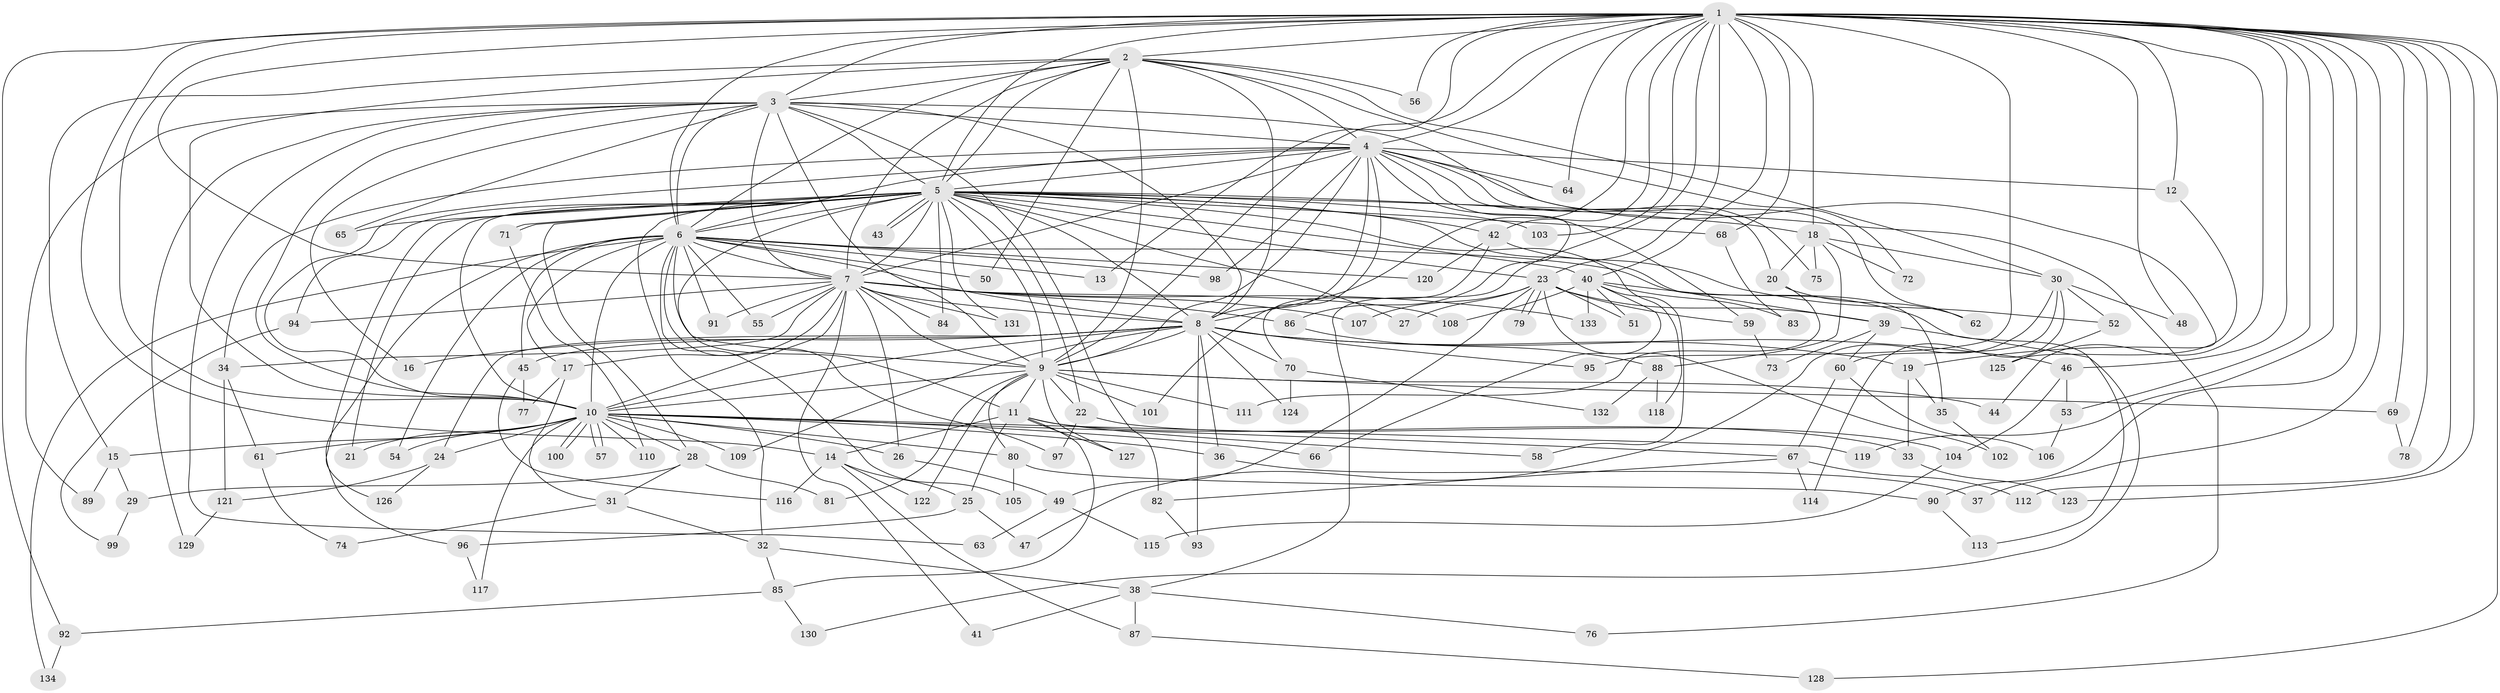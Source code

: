 // coarse degree distribution, {16: 0.024390243902439025, 11: 0.024390243902439025, 12: 0.04878048780487805, 17: 0.024390243902439025, 20: 0.024390243902439025, 10: 0.024390243902439025, 15: 0.024390243902439025, 9: 0.07317073170731707, 7: 0.0975609756097561, 5: 0.0975609756097561, 14: 0.024390243902439025, 6: 0.04878048780487805, 4: 0.12195121951219512, 3: 0.024390243902439025, 8: 0.04878048780487805, 2: 0.1951219512195122, 1: 0.07317073170731707}
// Generated by graph-tools (version 1.1) at 2025/49/03/04/25 22:49:25]
// undirected, 134 vertices, 293 edges
graph export_dot {
  node [color=gray90,style=filled];
  1;
  2;
  3;
  4;
  5;
  6;
  7;
  8;
  9;
  10;
  11;
  12;
  13;
  14;
  15;
  16;
  17;
  18;
  19;
  20;
  21;
  22;
  23;
  24;
  25;
  26;
  27;
  28;
  29;
  30;
  31;
  32;
  33;
  34;
  35;
  36;
  37;
  38;
  39;
  40;
  41;
  42;
  43;
  44;
  45;
  46;
  47;
  48;
  49;
  50;
  51;
  52;
  53;
  54;
  55;
  56;
  57;
  58;
  59;
  60;
  61;
  62;
  63;
  64;
  65;
  66;
  67;
  68;
  69;
  70;
  71;
  72;
  73;
  74;
  75;
  76;
  77;
  78;
  79;
  80;
  81;
  82;
  83;
  84;
  85;
  86;
  87;
  88;
  89;
  90;
  91;
  92;
  93;
  94;
  95;
  96;
  97;
  98;
  99;
  100;
  101;
  102;
  103;
  104;
  105;
  106;
  107;
  108;
  109;
  110;
  111;
  112;
  113;
  114;
  115;
  116;
  117;
  118;
  119;
  120;
  121;
  122;
  123;
  124;
  125;
  126;
  127;
  128;
  129;
  130;
  131;
  132;
  133;
  134;
  1 -- 2;
  1 -- 3;
  1 -- 4;
  1 -- 5;
  1 -- 6;
  1 -- 7;
  1 -- 8;
  1 -- 9;
  1 -- 10;
  1 -- 12;
  1 -- 13;
  1 -- 14;
  1 -- 18;
  1 -- 23;
  1 -- 37;
  1 -- 38;
  1 -- 40;
  1 -- 42;
  1 -- 44;
  1 -- 46;
  1 -- 48;
  1 -- 53;
  1 -- 56;
  1 -- 64;
  1 -- 68;
  1 -- 69;
  1 -- 78;
  1 -- 90;
  1 -- 92;
  1 -- 95;
  1 -- 103;
  1 -- 112;
  1 -- 119;
  1 -- 123;
  1 -- 128;
  2 -- 3;
  2 -- 4;
  2 -- 5;
  2 -- 6;
  2 -- 7;
  2 -- 8;
  2 -- 9;
  2 -- 10;
  2 -- 15;
  2 -- 30;
  2 -- 50;
  2 -- 56;
  2 -- 72;
  3 -- 4;
  3 -- 5;
  3 -- 6;
  3 -- 7;
  3 -- 8;
  3 -- 9;
  3 -- 10;
  3 -- 16;
  3 -- 63;
  3 -- 65;
  3 -- 75;
  3 -- 82;
  3 -- 89;
  3 -- 129;
  4 -- 5;
  4 -- 6;
  4 -- 7;
  4 -- 8;
  4 -- 9;
  4 -- 10;
  4 -- 12;
  4 -- 19;
  4 -- 20;
  4 -- 34;
  4 -- 59;
  4 -- 62;
  4 -- 64;
  4 -- 86;
  4 -- 98;
  4 -- 101;
  5 -- 6;
  5 -- 7;
  5 -- 8;
  5 -- 9;
  5 -- 10;
  5 -- 11;
  5 -- 18;
  5 -- 21;
  5 -- 22;
  5 -- 23;
  5 -- 27;
  5 -- 28;
  5 -- 32;
  5 -- 39;
  5 -- 40;
  5 -- 42;
  5 -- 43;
  5 -- 43;
  5 -- 65;
  5 -- 68;
  5 -- 71;
  5 -- 71;
  5 -- 76;
  5 -- 84;
  5 -- 94;
  5 -- 103;
  5 -- 118;
  5 -- 126;
  5 -- 131;
  6 -- 7;
  6 -- 8;
  6 -- 9;
  6 -- 10;
  6 -- 13;
  6 -- 17;
  6 -- 35;
  6 -- 45;
  6 -- 50;
  6 -- 54;
  6 -- 55;
  6 -- 91;
  6 -- 96;
  6 -- 97;
  6 -- 98;
  6 -- 105;
  6 -- 120;
  6 -- 134;
  7 -- 8;
  7 -- 9;
  7 -- 10;
  7 -- 17;
  7 -- 26;
  7 -- 34;
  7 -- 41;
  7 -- 55;
  7 -- 84;
  7 -- 86;
  7 -- 91;
  7 -- 94;
  7 -- 107;
  7 -- 108;
  7 -- 131;
  7 -- 133;
  8 -- 9;
  8 -- 10;
  8 -- 16;
  8 -- 19;
  8 -- 24;
  8 -- 36;
  8 -- 45;
  8 -- 46;
  8 -- 70;
  8 -- 93;
  8 -- 95;
  8 -- 109;
  8 -- 124;
  9 -- 10;
  9 -- 11;
  9 -- 22;
  9 -- 44;
  9 -- 69;
  9 -- 80;
  9 -- 81;
  9 -- 101;
  9 -- 111;
  9 -- 122;
  9 -- 127;
  10 -- 15;
  10 -- 21;
  10 -- 24;
  10 -- 26;
  10 -- 28;
  10 -- 36;
  10 -- 54;
  10 -- 57;
  10 -- 57;
  10 -- 61;
  10 -- 66;
  10 -- 67;
  10 -- 80;
  10 -- 100;
  10 -- 100;
  10 -- 109;
  10 -- 110;
  10 -- 117;
  10 -- 119;
  11 -- 14;
  11 -- 25;
  11 -- 33;
  11 -- 58;
  11 -- 85;
  11 -- 127;
  12 -- 125;
  14 -- 25;
  14 -- 87;
  14 -- 116;
  14 -- 122;
  15 -- 29;
  15 -- 89;
  17 -- 31;
  17 -- 77;
  18 -- 20;
  18 -- 30;
  18 -- 72;
  18 -- 75;
  18 -- 88;
  19 -- 33;
  19 -- 35;
  20 -- 62;
  20 -- 111;
  22 -- 97;
  22 -- 104;
  23 -- 27;
  23 -- 39;
  23 -- 49;
  23 -- 51;
  23 -- 59;
  23 -- 79;
  23 -- 79;
  23 -- 102;
  23 -- 107;
  24 -- 121;
  24 -- 126;
  25 -- 47;
  25 -- 96;
  26 -- 49;
  28 -- 29;
  28 -- 31;
  28 -- 81;
  29 -- 99;
  30 -- 47;
  30 -- 48;
  30 -- 52;
  30 -- 60;
  30 -- 114;
  31 -- 32;
  31 -- 74;
  32 -- 38;
  32 -- 85;
  33 -- 123;
  34 -- 61;
  34 -- 121;
  35 -- 102;
  36 -- 37;
  38 -- 41;
  38 -- 76;
  38 -- 87;
  39 -- 60;
  39 -- 73;
  39 -- 130;
  40 -- 51;
  40 -- 58;
  40 -- 66;
  40 -- 83;
  40 -- 108;
  40 -- 113;
  40 -- 133;
  42 -- 52;
  42 -- 70;
  42 -- 120;
  45 -- 77;
  45 -- 116;
  46 -- 53;
  46 -- 104;
  49 -- 63;
  49 -- 115;
  52 -- 125;
  53 -- 106;
  59 -- 73;
  60 -- 67;
  60 -- 106;
  61 -- 74;
  67 -- 82;
  67 -- 112;
  67 -- 114;
  68 -- 83;
  69 -- 78;
  70 -- 124;
  70 -- 132;
  71 -- 110;
  80 -- 90;
  80 -- 105;
  82 -- 93;
  85 -- 92;
  85 -- 130;
  86 -- 88;
  87 -- 128;
  88 -- 118;
  88 -- 132;
  90 -- 113;
  92 -- 134;
  94 -- 99;
  96 -- 117;
  104 -- 115;
  121 -- 129;
}
